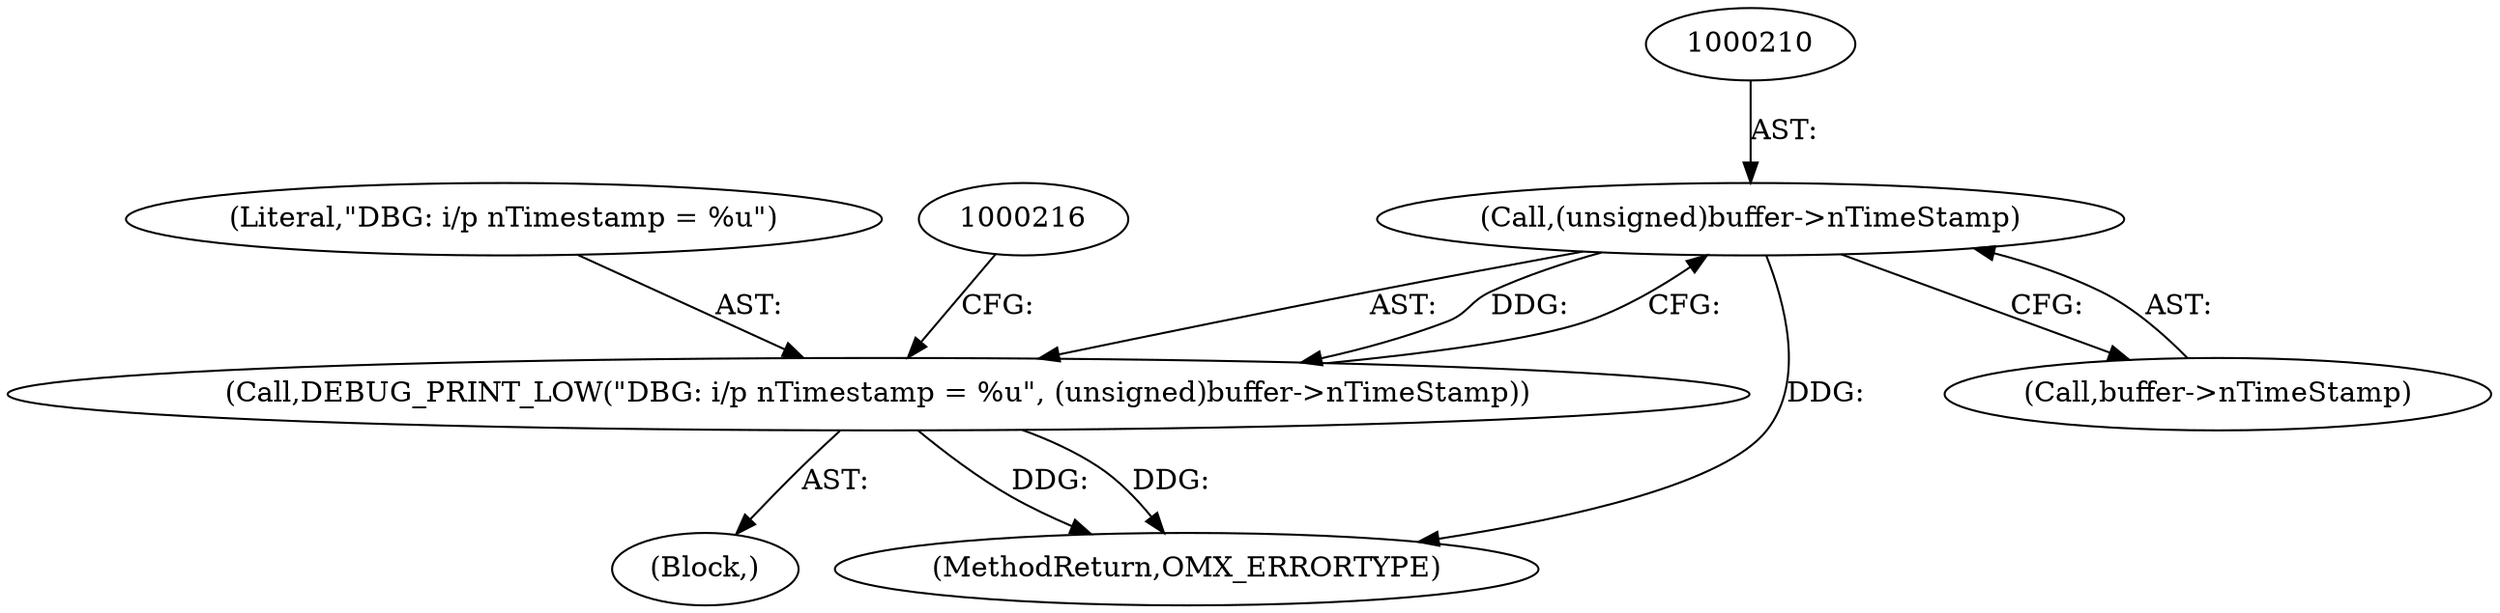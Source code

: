 digraph "0_Android_4ed06d14080d8667d5be14eed200e378cba78345@pointer" {
"1000209" [label="(Call,(unsigned)buffer->nTimeStamp)"];
"1000207" [label="(Call,DEBUG_PRINT_LOW(\"DBG: i/p nTimestamp = %u\", (unsigned)buffer->nTimeStamp))"];
"1000103" [label="(Block,)"];
"1000208" [label="(Literal,\"DBG: i/p nTimestamp = %u\")"];
"1000207" [label="(Call,DEBUG_PRINT_LOW(\"DBG: i/p nTimestamp = %u\", (unsigned)buffer->nTimeStamp))"];
"1000224" [label="(MethodReturn,OMX_ERRORTYPE)"];
"1000209" [label="(Call,(unsigned)buffer->nTimeStamp)"];
"1000211" [label="(Call,buffer->nTimeStamp)"];
"1000209" -> "1000207"  [label="AST: "];
"1000209" -> "1000211"  [label="CFG: "];
"1000210" -> "1000209"  [label="AST: "];
"1000211" -> "1000209"  [label="AST: "];
"1000207" -> "1000209"  [label="CFG: "];
"1000209" -> "1000224"  [label="DDG: "];
"1000209" -> "1000207"  [label="DDG: "];
"1000207" -> "1000103"  [label="AST: "];
"1000208" -> "1000207"  [label="AST: "];
"1000216" -> "1000207"  [label="CFG: "];
"1000207" -> "1000224"  [label="DDG: "];
"1000207" -> "1000224"  [label="DDG: "];
}
